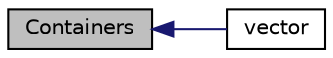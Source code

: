 digraph structs
{
  bgcolor="transparent";
  edge [fontname="Helvetica",fontsize="10",labelfontname="Helvetica",labelfontsize="10"];
  node [fontname="Helvetica",fontsize="10",shape=record];
  rankdir=LR;
  Node0 [label="Containers",height=0.2,width=0.4,color="black", fillcolor="grey75", style="filled" fontcolor="black"];
  Node1 [label="vector",height=0.2,width=0.4,color="black",URL="$group__stlcont__vector.html",tooltip="Vector and support classes."];
  Node0->Node1 [shape=plaintext, color="midnightblue", dir="back", style="solid"];
}
